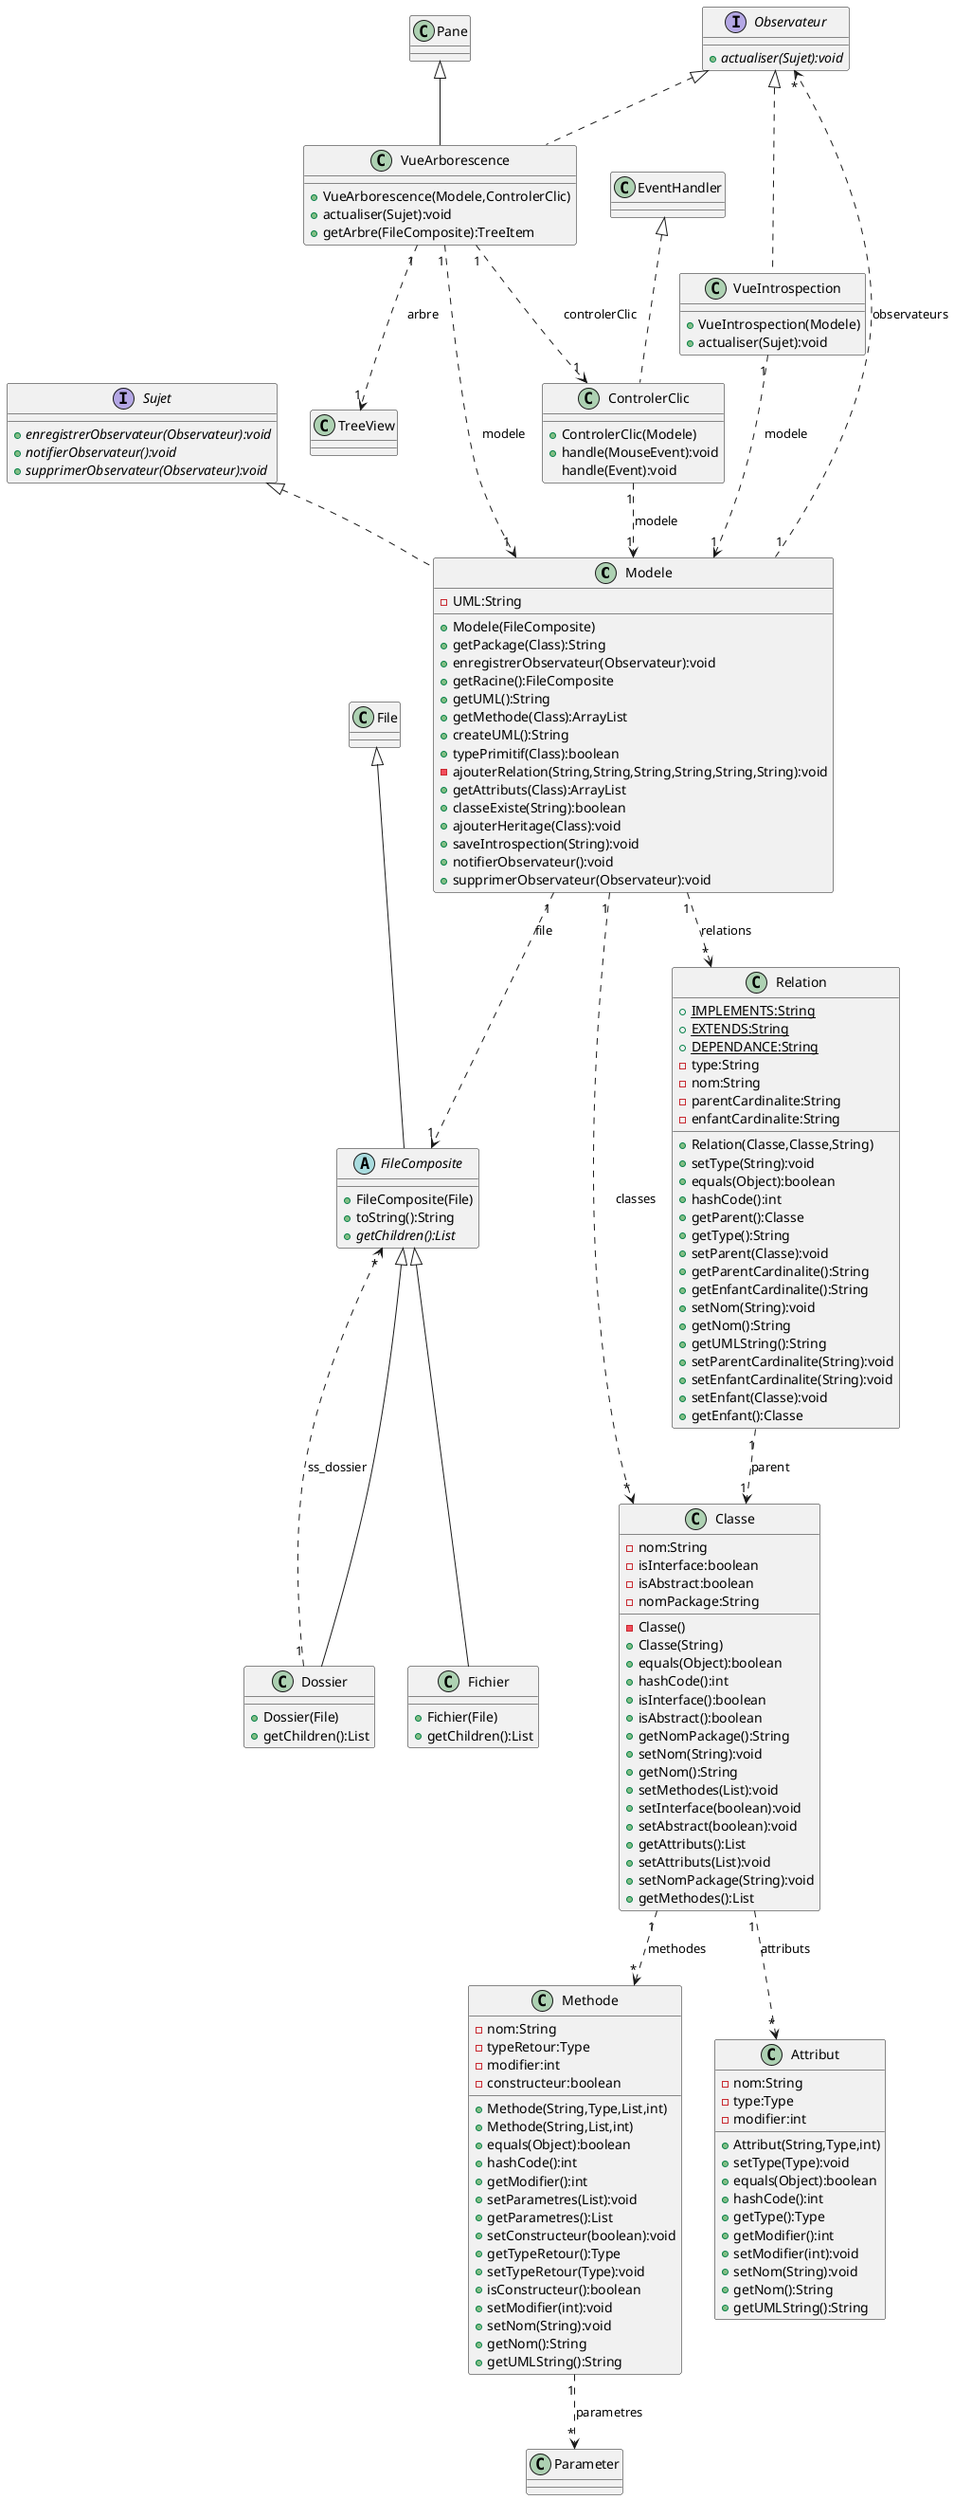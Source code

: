 @startuml
class Modele {
-UML:String
+Modele(FileComposite)
+getPackage(Class):String
+enregistrerObservateur(Observateur):void
+getRacine():FileComposite
+getUML():String
+getMethode(Class):ArrayList
+createUML():String
+typePrimitif(Class):boolean
-ajouterRelation(String,String,String,String,String,String):void
+getAttributs(Class):ArrayList
+classeExiste(String):boolean
+ajouterHeritage(Class):void
+saveIntrospection(String):void
+notifierObservateur():void
+supprimerObservateur(Observateur):void
}

interface Sujet {
+{abstract} enregistrerObservateur(Observateur):void
+{abstract} notifierObservateur():void
+{abstract} supprimerObservateur(Observateur):void
}

abstract class FileComposite {
+FileComposite(File)
+toString():String
+{abstract} getChildren():List
}

interface Observateur {
+{abstract} actualiser(Sujet):void
}

class Classe {
-nom:String
-isInterface:boolean
-isAbstract:boolean
-nomPackage:String
-Classe()
+Classe(String)
+equals(Object):boolean
+hashCode():int
+isInterface():boolean
+isAbstract():boolean
+getNomPackage():String
+setNom(String):void
+getNom():String
+setMethodes(List):void
+setInterface(boolean):void
+setAbstract(boolean):void
+getAttributs():List
+setAttributs(List):void
+setNomPackage(String):void
+getMethodes():List
}

class Methode {
-nom:String
-typeRetour:Type
-modifier:int
-constructeur:boolean
+Methode(String,Type,List,int)
+Methode(String,List,int)
+equals(Object):boolean
+hashCode():int
+getModifier():int
+setParametres(List):void
+getParametres():List
+setConstructeur(boolean):void
+getTypeRetour():Type
+setTypeRetour(Type):void
+isConstructeur():boolean
+setModifier(int):void
+setNom(String):void
+getNom():String
+getUMLString():String
}

class Attribut {
-nom:String
-type:Type
-modifier:int
+Attribut(String,Type,int)
+setType(Type):void
+equals(Object):boolean
+hashCode():int
+getType():Type
+getModifier():int
+setModifier(int):void
+setNom(String):void
+getNom():String
+getUMLString():String
}

class Relation {
+{static} IMPLEMENTS:String
+{static} EXTENDS:String
+{static} DEPENDANCE:String
-type:String
-nom:String
-parentCardinalite:String
-enfantCardinalite:String
+Relation(Classe,Classe,String)
+setType(String):void
+equals(Object):boolean
+hashCode():int
+getParent():Classe
+getType():String
+setParent(Classe):void
+getParentCardinalite():String
+getEnfantCardinalite():String
+setNom(String):void
+getNom():String
+getUMLString():String
+setParentCardinalite(String):void
+setEnfantCardinalite(String):void
+setEnfant(Classe):void
+getEnfant():Classe
}

class Dossier {
+Dossier(File)
+getChildren():List
}

class Fichier {
+Fichier(File)
+getChildren():List
}

class VueArborescence {
+VueArborescence(Modele,ControlerClic)
+actualiser(Sujet):void
+getArbre(FileComposite):TreeItem
}

class ControlerClic {
+ControlerClic(Modele)
+handle(MouseEvent):void
handle(Event):void
}

class VueIntrospection {
+VueIntrospection(Modele)
+actualiser(Sujet):void
}

Modele "1" ..> "1" FileComposite : file
Modele "1" ..> "*" Observateur : observateurs
Modele "1" ..> "*" Classe : classes
Modele "1" ..> "*" Relation : relations
Modele .u.|> Sujet : ""
FileComposite -u-|> File : ""
Classe "1" ..> "*" Methode : methodes
Classe "1" ..> "*" Attribut : attributs
Methode "1" ..> "*" Parameter : parametres
Relation "1" ..> "1" Classe : parent
Dossier "1" ..> "*" FileComposite : ss_dossier
Dossier -u-|> FileComposite : ""
Fichier -u-|> FileComposite : ""
VueArborescence "1" ..> "1" TreeView : arbre
VueArborescence "1" ..> "1" Modele : modele
VueArborescence "1" ..> "1" ControlerClic : controlerClic
VueArborescence -u-|> Pane : ""
VueArborescence .u.|> Observateur : ""
ControlerClic "1" ..> "1" Modele : modele
ControlerClic .u.|> EventHandler : ""
VueIntrospection "1" ..> "1" Modele : modele
VueIntrospection .u.|> Observateur : ""
@enduml
